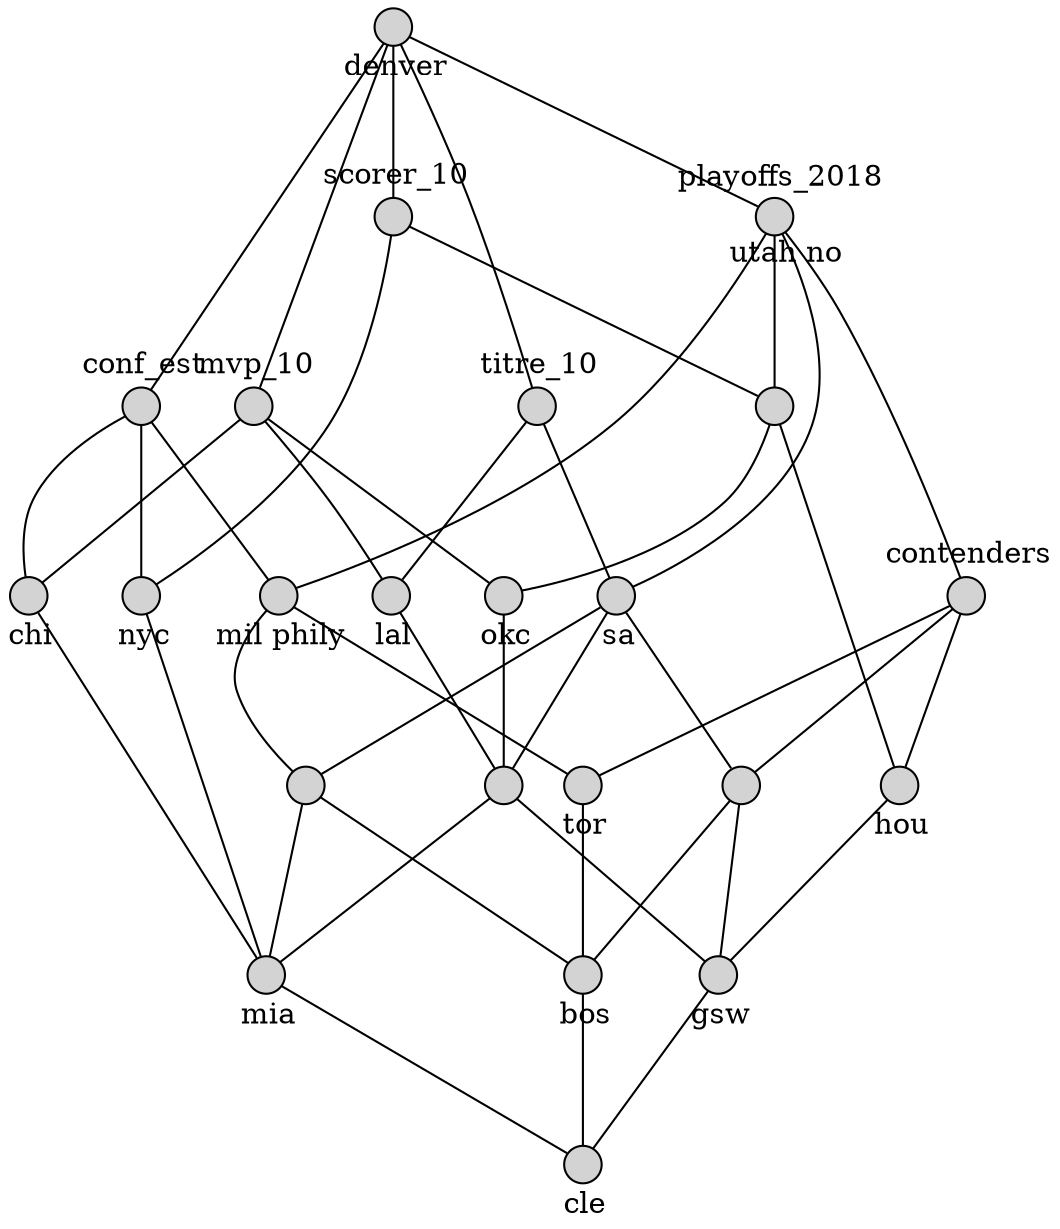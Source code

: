 // <Lattice object of 3 atoms 23 concepts 5 coatoms at 0x7f6b8dad17f0>
digraph Lattice {
	node [label="" shape=circle style=filled width=.25]
	edge [dir=none labeldistance=1.5 minlen=2]
	c0
	c0 -> c0 [color=transparent headlabel=cle labelangle=270]
	c1
	c1 -> c1 [color=transparent headlabel=gsw labelangle=270]
	c1 -> c0
	c2
	c2 -> c2 [color=transparent headlabel=mia labelangle=270]
	c2 -> c0
	c3
	c3 -> c3 [color=transparent headlabel=bos labelangle=270]
	c3 -> c0
	c4
	c4 -> c1
	c4 -> c2
	c5
	c5 -> c1
	c5 -> c3
	c6
	c6 -> c6 [color=transparent headlabel=hou labelangle=270]
	c6 -> c1
	c7
	c7 -> c2
	c7 -> c3
	c8
	c8 -> c8 [color=transparent headlabel=nyc labelangle=270]
	c8 -> c2
	c9
	c9 -> c9 [color=transparent headlabel=chi labelangle=270]
	c9 -> c2
	c10
	c10 -> c10 [color=transparent headlabel=tor labelangle=270]
	c10 -> c3
	c11
	c11 -> c11 [color=transparent headlabel=lal labelangle=270]
	c11 -> c4
	c12
	c12 -> c12 [color=transparent headlabel=okc labelangle=270]
	c12 -> c4
	c13
	c13 -> c13 [color=transparent headlabel=sa labelangle=270]
	c13 -> c4
	c13 -> c5
	c13 -> c7
	c14
	c14 -> c6
	c14 -> c12
	c15
	c15 -> c15 [color=transparent labelangle=90 taillabel=contenders]
	c15 -> c5
	c15 -> c6
	c15 -> c10
	c16
	c16 -> c16 [color=transparent labelangle=90 taillabel=titre_10]
	c16 -> c11
	c16 -> c13
	c17
	c17 -> c17 [color=transparent labelangle=90 taillabel=mvp_10]
	c17 -> c9
	c17 -> c11
	c17 -> c12
	c18
	c18 -> c18 [color=transparent labelangle=90 taillabel=scorer_10]
	c18 -> c8
	c18 -> c14
	c19
	c19 -> c19 [color=transparent headlabel="mil phily" labelangle=270]
	c19 -> c7
	c19 -> c10
	c20
	c20 -> c20 [color=transparent labelangle=90 taillabel=conf_est]
	c20 -> c8
	c20 -> c9
	c20 -> c19
	c21
	c21 -> c21 [color=transparent headlabel="utah no" labelangle=270]
	c21 -> c21 [color=transparent labelangle=90 taillabel=playoffs_2018]
	c21 -> c13
	c21 -> c14
	c21 -> c15
	c21 -> c19
	c22
	c22 -> c22 [color=transparent headlabel=denver labelangle=270]
	c22 -> c16
	c22 -> c17
	c22 -> c18
	c22 -> c20
	c22 -> c21
}
